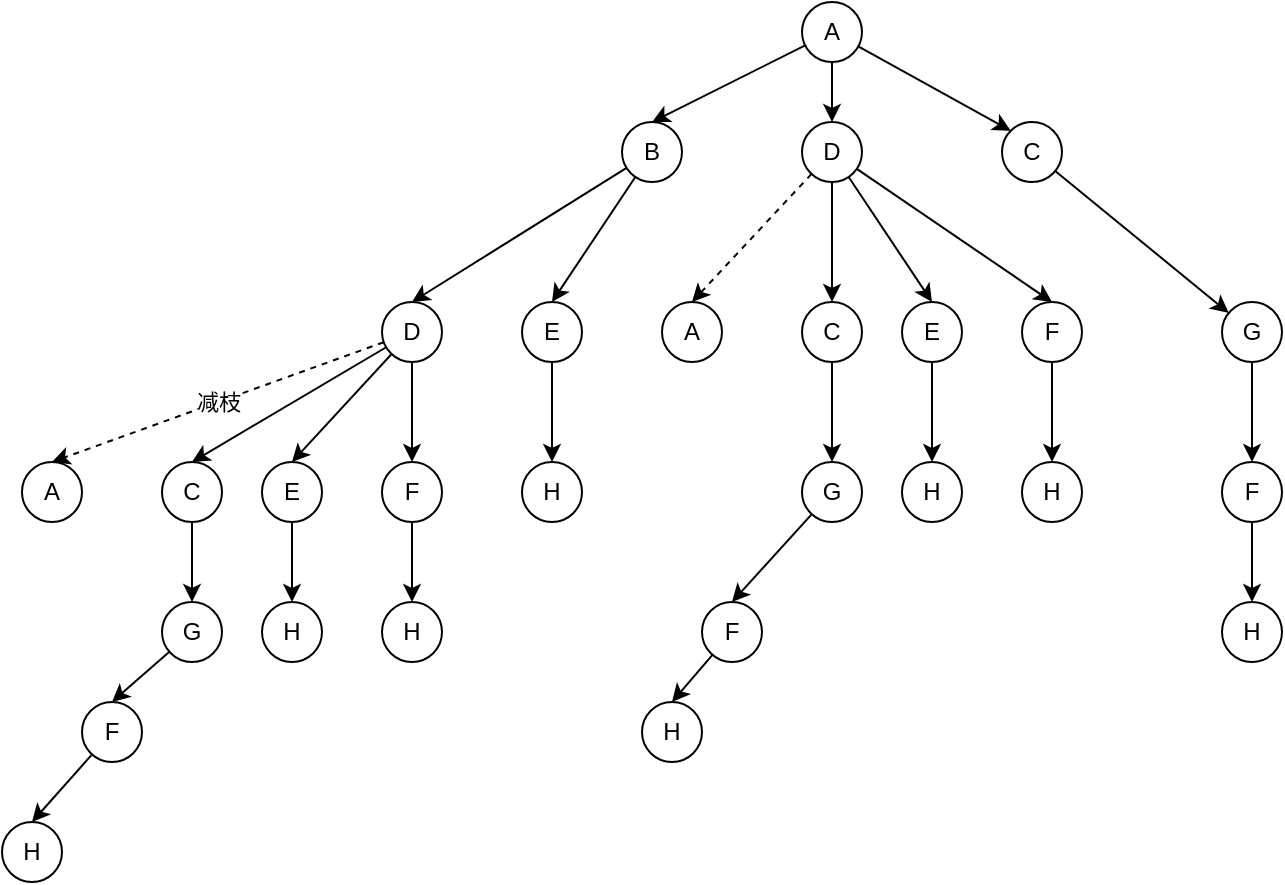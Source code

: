 <mxfile>
    <diagram id="FNIWIYIFLOa206kM3p3n" name="第 1 页">
        <mxGraphModel dx="867" dy="544" grid="1" gridSize="10" guides="1" tooltips="1" connect="1" arrows="1" fold="1" page="1" pageScale="1" pageWidth="827" pageHeight="1169" math="0" shadow="0">
            <root>
                <mxCell id="0"/>
                <mxCell id="1" parent="0"/>
                <mxCell id="12" style="edgeStyle=none;html=1;entryX=0.5;entryY=0;entryDx=0;entryDy=0;" edge="1" parent="1" source="2" target="3">
                    <mxGeometry relative="1" as="geometry"/>
                </mxCell>
                <mxCell id="32" style="edgeStyle=none;html=1;entryX=0.5;entryY=0;entryDx=0;entryDy=0;elbow=vertical;" edge="1" parent="1" source="2" target="4">
                    <mxGeometry relative="1" as="geometry"/>
                </mxCell>
                <mxCell id="51" style="edgeStyle=none;html=1;entryX=0;entryY=0;entryDx=0;entryDy=0;elbow=vertical;" edge="1" parent="1" source="2" target="5">
                    <mxGeometry relative="1" as="geometry"/>
                </mxCell>
                <mxCell id="2" value="A" style="ellipse;whiteSpace=wrap;html=1;aspect=fixed;" vertex="1" parent="1">
                    <mxGeometry x="430" y="80" width="30" height="30" as="geometry"/>
                </mxCell>
                <mxCell id="13" style="edgeStyle=none;html=1;entryX=0.5;entryY=0;entryDx=0;entryDy=0;" edge="1" parent="1" source="3" target="6">
                    <mxGeometry relative="1" as="geometry"/>
                </mxCell>
                <mxCell id="14" style="edgeStyle=none;html=1;entryX=0.5;entryY=0;entryDx=0;entryDy=0;" edge="1" parent="1" source="3" target="7">
                    <mxGeometry relative="1" as="geometry"/>
                </mxCell>
                <mxCell id="3" value="B" style="ellipse;whiteSpace=wrap;html=1;aspect=fixed;" vertex="1" parent="1">
                    <mxGeometry x="340" y="140" width="30" height="30" as="geometry"/>
                </mxCell>
                <mxCell id="47" style="edgeStyle=none;html=1;entryX=0.5;entryY=0;entryDx=0;entryDy=0;elbow=vertical;dashed=1;" edge="1" parent="1" source="4" target="33">
                    <mxGeometry relative="1" as="geometry"/>
                </mxCell>
                <mxCell id="48" style="edgeStyle=none;html=1;entryX=0.5;entryY=0;entryDx=0;entryDy=0;elbow=vertical;" edge="1" parent="1" source="4" target="35">
                    <mxGeometry relative="1" as="geometry"/>
                </mxCell>
                <mxCell id="49" style="edgeStyle=none;html=1;entryX=0.5;entryY=0;entryDx=0;entryDy=0;elbow=vertical;" edge="1" parent="1" source="4" target="37">
                    <mxGeometry relative="1" as="geometry"/>
                </mxCell>
                <mxCell id="50" style="edgeStyle=none;html=1;entryX=0.5;entryY=0;entryDx=0;entryDy=0;elbow=vertical;" edge="1" parent="1" source="4" target="39">
                    <mxGeometry relative="1" as="geometry"/>
                </mxCell>
                <mxCell id="4" value="D" style="ellipse;whiteSpace=wrap;html=1;aspect=fixed;" vertex="1" parent="1">
                    <mxGeometry x="430" y="140" width="30" height="30" as="geometry"/>
                </mxCell>
                <mxCell id="55" style="edgeStyle=none;html=1;elbow=vertical;" edge="1" parent="1" source="5" target="52">
                    <mxGeometry relative="1" as="geometry"/>
                </mxCell>
                <mxCell id="5" value="C" style="ellipse;whiteSpace=wrap;html=1;aspect=fixed;" vertex="1" parent="1">
                    <mxGeometry x="530" y="140" width="30" height="30" as="geometry"/>
                </mxCell>
                <mxCell id="15" value="减枝" style="edgeStyle=none;html=1;entryX=0.5;entryY=0;entryDx=0;entryDy=0;dashed=1;" edge="1" parent="1" source="6" target="8">
                    <mxGeometry relative="1" as="geometry"/>
                </mxCell>
                <mxCell id="16" style="edgeStyle=none;html=1;entryX=0.5;entryY=0;entryDx=0;entryDy=0;" edge="1" parent="1" source="6" target="9">
                    <mxGeometry relative="1" as="geometry"/>
                </mxCell>
                <mxCell id="17" style="edgeStyle=none;html=1;entryX=0.5;entryY=0;entryDx=0;entryDy=0;" edge="1" parent="1" source="6" target="10">
                    <mxGeometry relative="1" as="geometry"/>
                </mxCell>
                <mxCell id="18" style="edgeStyle=none;html=1;entryX=0.5;entryY=0;entryDx=0;entryDy=0;" edge="1" parent="1" source="6" target="11">
                    <mxGeometry relative="1" as="geometry"/>
                </mxCell>
                <mxCell id="6" value="D" style="ellipse;whiteSpace=wrap;html=1;aspect=fixed;" vertex="1" parent="1">
                    <mxGeometry x="220" y="230" width="30" height="30" as="geometry"/>
                </mxCell>
                <mxCell id="31" style="edgeStyle=none;html=1;entryX=0.5;entryY=0;entryDx=0;entryDy=0;elbow=vertical;" edge="1" parent="1" source="7" target="30">
                    <mxGeometry relative="1" as="geometry"/>
                </mxCell>
                <mxCell id="7" value="E" style="ellipse;whiteSpace=wrap;html=1;aspect=fixed;" vertex="1" parent="1">
                    <mxGeometry x="290" y="230" width="30" height="30" as="geometry"/>
                </mxCell>
                <mxCell id="8" value="A" style="ellipse;whiteSpace=wrap;html=1;aspect=fixed;" vertex="1" parent="1">
                    <mxGeometry x="40" y="310" width="30" height="30" as="geometry"/>
                </mxCell>
                <mxCell id="20" style="elbow=vertical;html=1;entryX=0.5;entryY=0;entryDx=0;entryDy=0;" edge="1" parent="1" source="9" target="19">
                    <mxGeometry relative="1" as="geometry"/>
                </mxCell>
                <mxCell id="9" value="C" style="ellipse;whiteSpace=wrap;html=1;aspect=fixed;" vertex="1" parent="1">
                    <mxGeometry x="110" y="310" width="30" height="30" as="geometry"/>
                </mxCell>
                <mxCell id="27" style="edgeStyle=none;html=1;entryX=0.5;entryY=0;entryDx=0;entryDy=0;elbow=vertical;" edge="1" parent="1" source="10" target="26">
                    <mxGeometry relative="1" as="geometry"/>
                </mxCell>
                <mxCell id="10" value="E" style="ellipse;whiteSpace=wrap;html=1;aspect=fixed;" vertex="1" parent="1">
                    <mxGeometry x="160" y="310" width="30" height="30" as="geometry"/>
                </mxCell>
                <mxCell id="29" style="edgeStyle=none;html=1;entryX=0.5;entryY=0;entryDx=0;entryDy=0;elbow=vertical;" edge="1" parent="1" source="11" target="28">
                    <mxGeometry relative="1" as="geometry"/>
                </mxCell>
                <mxCell id="11" value="F" style="ellipse;whiteSpace=wrap;html=1;aspect=fixed;" vertex="1" parent="1">
                    <mxGeometry x="220" y="310" width="30" height="30" as="geometry"/>
                </mxCell>
                <mxCell id="23" style="edgeStyle=none;html=1;entryX=0.5;entryY=0;entryDx=0;entryDy=0;elbow=vertical;" edge="1" parent="1" source="19" target="22">
                    <mxGeometry relative="1" as="geometry"/>
                </mxCell>
                <mxCell id="19" value="G" style="ellipse;whiteSpace=wrap;html=1;aspect=fixed;" vertex="1" parent="1">
                    <mxGeometry x="110" y="380" width="30" height="30" as="geometry"/>
                </mxCell>
                <mxCell id="25" style="edgeStyle=none;html=1;elbow=vertical;entryX=0.5;entryY=0;entryDx=0;entryDy=0;" edge="1" parent="1" source="22" target="24">
                    <mxGeometry relative="1" as="geometry">
                        <mxPoint y="500" as="targetPoint"/>
                    </mxGeometry>
                </mxCell>
                <mxCell id="22" value="F" style="ellipse;whiteSpace=wrap;html=1;aspect=fixed;" vertex="1" parent="1">
                    <mxGeometry x="70" y="430" width="30" height="30" as="geometry"/>
                </mxCell>
                <mxCell id="24" value="H" style="ellipse;whiteSpace=wrap;html=1;aspect=fixed;" vertex="1" parent="1">
                    <mxGeometry x="30" y="490" width="30" height="30" as="geometry"/>
                </mxCell>
                <mxCell id="26" value="H" style="ellipse;whiteSpace=wrap;html=1;aspect=fixed;" vertex="1" parent="1">
                    <mxGeometry x="160" y="380" width="30" height="30" as="geometry"/>
                </mxCell>
                <mxCell id="28" value="H" style="ellipse;whiteSpace=wrap;html=1;aspect=fixed;" vertex="1" parent="1">
                    <mxGeometry x="220" y="380" width="30" height="30" as="geometry"/>
                </mxCell>
                <mxCell id="30" value="H" style="ellipse;whiteSpace=wrap;html=1;aspect=fixed;" vertex="1" parent="1">
                    <mxGeometry x="290" y="310" width="30" height="30" as="geometry"/>
                </mxCell>
                <mxCell id="33" value="A" style="ellipse;whiteSpace=wrap;html=1;aspect=fixed;" vertex="1" parent="1">
                    <mxGeometry x="360" y="230" width="30" height="30" as="geometry"/>
                </mxCell>
                <mxCell id="34" style="elbow=vertical;html=1;entryX=0.5;entryY=0;entryDx=0;entryDy=0;" edge="1" parent="1" source="35" target="41">
                    <mxGeometry relative="1" as="geometry"/>
                </mxCell>
                <mxCell id="35" value="C" style="ellipse;whiteSpace=wrap;html=1;aspect=fixed;" vertex="1" parent="1">
                    <mxGeometry x="430" y="230" width="30" height="30" as="geometry"/>
                </mxCell>
                <mxCell id="36" style="edgeStyle=none;html=1;entryX=0.5;entryY=0;entryDx=0;entryDy=0;elbow=vertical;" edge="1" parent="1" source="37" target="45">
                    <mxGeometry relative="1" as="geometry"/>
                </mxCell>
                <mxCell id="37" value="E" style="ellipse;whiteSpace=wrap;html=1;aspect=fixed;" vertex="1" parent="1">
                    <mxGeometry x="480" y="230" width="30" height="30" as="geometry"/>
                </mxCell>
                <mxCell id="38" style="edgeStyle=none;html=1;entryX=0.5;entryY=0;entryDx=0;entryDy=0;elbow=vertical;" edge="1" parent="1" source="39" target="46">
                    <mxGeometry relative="1" as="geometry"/>
                </mxCell>
                <mxCell id="39" value="F" style="ellipse;whiteSpace=wrap;html=1;aspect=fixed;" vertex="1" parent="1">
                    <mxGeometry x="540" y="230" width="30" height="30" as="geometry"/>
                </mxCell>
                <mxCell id="40" style="edgeStyle=none;html=1;entryX=0.5;entryY=0;entryDx=0;entryDy=0;elbow=vertical;" edge="1" parent="1" source="41" target="43">
                    <mxGeometry relative="1" as="geometry"/>
                </mxCell>
                <mxCell id="41" value="G" style="ellipse;whiteSpace=wrap;html=1;aspect=fixed;" vertex="1" parent="1">
                    <mxGeometry x="430" y="310" width="30" height="30" as="geometry"/>
                </mxCell>
                <mxCell id="42" style="edgeStyle=none;html=1;elbow=vertical;entryX=0.5;entryY=0;entryDx=0;entryDy=0;" edge="1" parent="1" source="43" target="44">
                    <mxGeometry relative="1" as="geometry">
                        <mxPoint x="320" y="420" as="targetPoint"/>
                    </mxGeometry>
                </mxCell>
                <mxCell id="43" value="F" style="ellipse;whiteSpace=wrap;html=1;aspect=fixed;" vertex="1" parent="1">
                    <mxGeometry x="380" y="380" width="30" height="30" as="geometry"/>
                </mxCell>
                <mxCell id="44" value="H" style="ellipse;whiteSpace=wrap;html=1;aspect=fixed;" vertex="1" parent="1">
                    <mxGeometry x="350" y="430" width="30" height="30" as="geometry"/>
                </mxCell>
                <mxCell id="45" value="H" style="ellipse;whiteSpace=wrap;html=1;aspect=fixed;" vertex="1" parent="1">
                    <mxGeometry x="480" y="310" width="30" height="30" as="geometry"/>
                </mxCell>
                <mxCell id="46" value="H" style="ellipse;whiteSpace=wrap;html=1;aspect=fixed;" vertex="1" parent="1">
                    <mxGeometry x="540" y="310" width="30" height="30" as="geometry"/>
                </mxCell>
                <mxCell id="56" style="edgeStyle=none;html=1;entryX=0.5;entryY=0;entryDx=0;entryDy=0;elbow=vertical;" edge="1" parent="1" source="52" target="53">
                    <mxGeometry relative="1" as="geometry"/>
                </mxCell>
                <mxCell id="52" value="G" style="ellipse;whiteSpace=wrap;html=1;aspect=fixed;" vertex="1" parent="1">
                    <mxGeometry x="640" y="230" width="30" height="30" as="geometry"/>
                </mxCell>
                <mxCell id="57" style="edgeStyle=none;html=1;entryX=0.5;entryY=0;entryDx=0;entryDy=0;elbow=vertical;" edge="1" parent="1" source="53" target="54">
                    <mxGeometry relative="1" as="geometry"/>
                </mxCell>
                <mxCell id="53" value="F" style="ellipse;whiteSpace=wrap;html=1;aspect=fixed;" vertex="1" parent="1">
                    <mxGeometry x="640" y="310" width="30" height="30" as="geometry"/>
                </mxCell>
                <mxCell id="54" value="H" style="ellipse;whiteSpace=wrap;html=1;aspect=fixed;" vertex="1" parent="1">
                    <mxGeometry x="640" y="380" width="30" height="30" as="geometry"/>
                </mxCell>
            </root>
        </mxGraphModel>
    </diagram>
</mxfile>